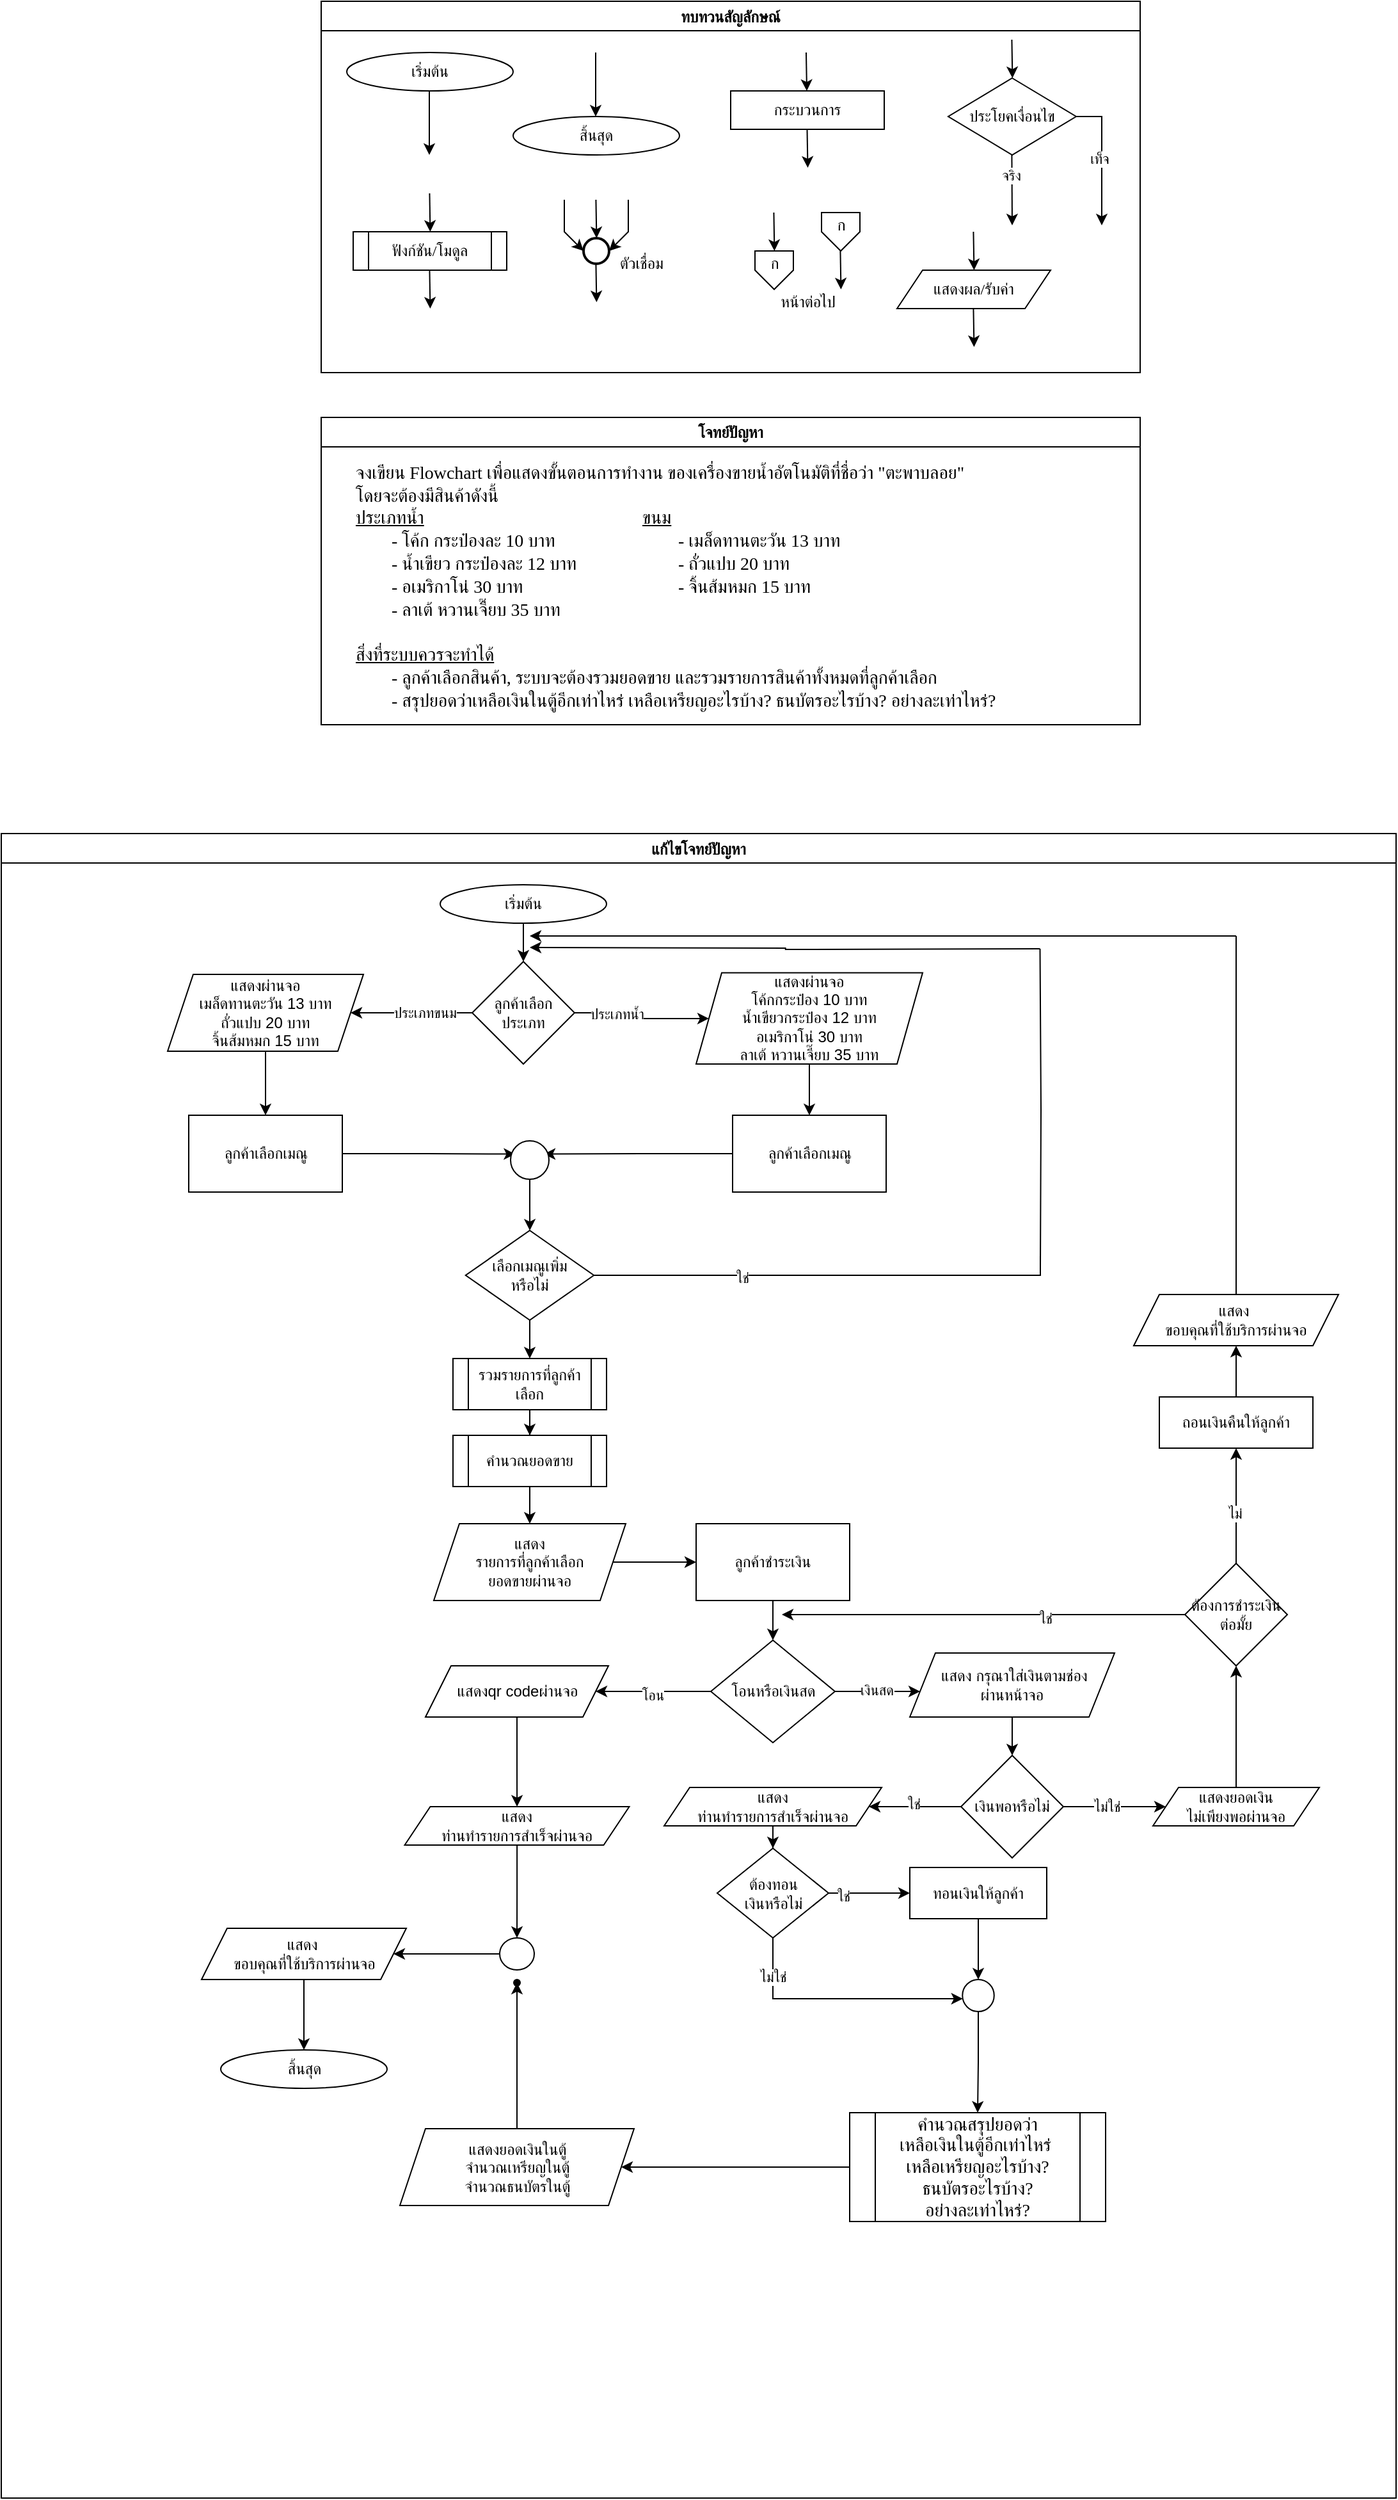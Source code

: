 <mxfile version="28.0.3">
  <diagram id="C5RBs43oDa-KdzZeNtuy" name="Page-1">
    <mxGraphModel dx="2810" dy="818" grid="1" gridSize="10" guides="1" tooltips="1" connect="1" arrows="1" fold="1" page="1" pageScale="1" pageWidth="827" pageHeight="1169" math="0" shadow="0">
      <root>
        <mxCell id="WIyWlLk6GJQsqaUBKTNV-0" />
        <mxCell id="WIyWlLk6GJQsqaUBKTNV-1" parent="WIyWlLk6GJQsqaUBKTNV-0" />
        <mxCell id="M7CGMbNuYNeq0SnUNNgH-6" value="ทบทวนสัญลักษณ์" style="swimlane;fontFamily=Sarabun;fontSource=https%3A%2F%2Ffonts.googleapis.com%2Fcss%3Ffamily%3DSarabun;" parent="WIyWlLk6GJQsqaUBKTNV-1" vertex="1">
          <mxGeometry x="-290" y="20" width="640" height="290" as="geometry" />
        </mxCell>
        <mxCell id="M7CGMbNuYNeq0SnUNNgH-2" value="&lt;font data-font-src=&quot;https://fonts.googleapis.com/css?family=Sarabun&quot; face=&quot;Sarabun&quot;&gt;เริ่มต้น&lt;/font&gt;" style="ellipse;whiteSpace=wrap;html=1;" parent="M7CGMbNuYNeq0SnUNNgH-6" vertex="1">
          <mxGeometry x="20" y="40" width="130" height="30" as="geometry" />
        </mxCell>
        <mxCell id="M7CGMbNuYNeq0SnUNNgH-5" value="" style="endArrow=classic;html=1;rounded=0;" parent="M7CGMbNuYNeq0SnUNNgH-6" edge="1">
          <mxGeometry width="50" height="50" relative="1" as="geometry">
            <mxPoint x="84.5" y="70" as="sourcePoint" />
            <mxPoint x="84.5" y="120" as="targetPoint" />
          </mxGeometry>
        </mxCell>
        <mxCell id="M7CGMbNuYNeq0SnUNNgH-3" value="&lt;font face=&quot;Sarabun&quot;&gt;สิ้นสุด&lt;/font&gt;" style="ellipse;whiteSpace=wrap;html=1;" parent="M7CGMbNuYNeq0SnUNNgH-6" vertex="1">
          <mxGeometry x="150" y="90" width="130" height="30" as="geometry" />
        </mxCell>
        <mxCell id="M7CGMbNuYNeq0SnUNNgH-4" value="" style="endArrow=classic;html=1;rounded=0;" parent="M7CGMbNuYNeq0SnUNNgH-6" edge="1">
          <mxGeometry width="50" height="50" relative="1" as="geometry">
            <mxPoint x="214.5" y="40" as="sourcePoint" />
            <mxPoint x="214.5" y="90" as="targetPoint" />
          </mxGeometry>
        </mxCell>
        <mxCell id="mvioNwK95yMqdUQ73LqQ-0" value="กระบวนการ" style="rounded=0;whiteSpace=wrap;html=1;fontFamily=Sarabun;fontSource=https%3A%2F%2Ffonts.googleapis.com%2Fcss%3Ffamily%3DSarabun;" parent="M7CGMbNuYNeq0SnUNNgH-6" vertex="1">
          <mxGeometry x="320" y="70" width="120" height="30" as="geometry" />
        </mxCell>
        <mxCell id="mvioNwK95yMqdUQ73LqQ-1" value="" style="endArrow=classic;html=1;rounded=0;" parent="M7CGMbNuYNeq0SnUNNgH-6" edge="1">
          <mxGeometry width="50" height="50" relative="1" as="geometry">
            <mxPoint x="379" y="40" as="sourcePoint" />
            <mxPoint x="379.5" y="70" as="targetPoint" />
          </mxGeometry>
        </mxCell>
        <mxCell id="mvioNwK95yMqdUQ73LqQ-2" value="" style="endArrow=classic;html=1;rounded=0;" parent="M7CGMbNuYNeq0SnUNNgH-6" edge="1">
          <mxGeometry width="50" height="50" relative="1" as="geometry">
            <mxPoint x="379.75" y="100" as="sourcePoint" />
            <mxPoint x="380.25" y="130" as="targetPoint" />
          </mxGeometry>
        </mxCell>
        <mxCell id="mvioNwK95yMqdUQ73LqQ-3" value="ประโยคเงื่อนไข" style="rhombus;whiteSpace=wrap;html=1;fontFamily=Sarabun;fontSource=https%3A%2F%2Ffonts.googleapis.com%2Fcss%3Ffamily%3DSarabun;" parent="M7CGMbNuYNeq0SnUNNgH-6" vertex="1">
          <mxGeometry x="490" y="60" width="100" height="60" as="geometry" />
        </mxCell>
        <mxCell id="mvioNwK95yMqdUQ73LqQ-4" value="" style="endArrow=classic;html=1;rounded=0;" parent="M7CGMbNuYNeq0SnUNNgH-6" edge="1">
          <mxGeometry width="50" height="50" relative="1" as="geometry">
            <mxPoint x="539.71" y="30" as="sourcePoint" />
            <mxPoint x="540.21" y="60" as="targetPoint" />
          </mxGeometry>
        </mxCell>
        <mxCell id="mvioNwK95yMqdUQ73LqQ-5" value="" style="endArrow=classic;html=1;rounded=0;" parent="M7CGMbNuYNeq0SnUNNgH-6" edge="1">
          <mxGeometry width="50" height="50" relative="1" as="geometry">
            <mxPoint x="539.71" y="120" as="sourcePoint" />
            <mxPoint x="540" y="175" as="targetPoint" />
          </mxGeometry>
        </mxCell>
        <mxCell id="mvioNwK95yMqdUQ73LqQ-7" value="จริง" style="edgeLabel;html=1;align=center;verticalAlign=middle;resizable=0;points=[];fontFamily=Sarabun;fontSource=https%3A%2F%2Ffonts.googleapis.com%2Fcss%3Ffamily%3DSarabun;" parent="mvioNwK95yMqdUQ73LqQ-5" vertex="1" connectable="0">
          <mxGeometry x="-0.414" y="-1" relative="1" as="geometry">
            <mxPoint as="offset" />
          </mxGeometry>
        </mxCell>
        <mxCell id="mvioNwK95yMqdUQ73LqQ-6" value="" style="endArrow=classic;html=1;rounded=0;exitX=1;exitY=0.5;exitDx=0;exitDy=0;" parent="M7CGMbNuYNeq0SnUNNgH-6" source="mvioNwK95yMqdUQ73LqQ-3" edge="1">
          <mxGeometry width="50" height="50" relative="1" as="geometry">
            <mxPoint x="620" y="95" as="sourcePoint" />
            <mxPoint x="610" y="175" as="targetPoint" />
            <Array as="points">
              <mxPoint x="610" y="90" />
            </Array>
          </mxGeometry>
        </mxCell>
        <mxCell id="mvioNwK95yMqdUQ73LqQ-8" value="&lt;font data-font-src=&quot;https://fonts.googleapis.com/css?family=Sarabun&quot; face=&quot;Sarabun&quot;&gt;เท็จ&lt;/font&gt;" style="edgeLabel;html=1;align=center;verticalAlign=middle;resizable=0;points=[];" parent="mvioNwK95yMqdUQ73LqQ-6" vertex="1" connectable="0">
          <mxGeometry x="-0.002" y="-2" relative="1" as="geometry">
            <mxPoint as="offset" />
          </mxGeometry>
        </mxCell>
        <mxCell id="mvioNwK95yMqdUQ73LqQ-9" value="&lt;font data-font-src=&quot;https://fonts.googleapis.com/css?family=Sarabun&quot; face=&quot;Sarabun&quot;&gt;ฟังก์ชัน/โมดูล&lt;/font&gt;" style="shape=process;whiteSpace=wrap;html=1;backgroundOutline=1;" parent="M7CGMbNuYNeq0SnUNNgH-6" vertex="1">
          <mxGeometry x="25" y="180" width="120" height="30" as="geometry" />
        </mxCell>
        <mxCell id="mvioNwK95yMqdUQ73LqQ-11" value="" style="endArrow=classic;html=1;rounded=0;" parent="M7CGMbNuYNeq0SnUNNgH-6" edge="1">
          <mxGeometry width="50" height="50" relative="1" as="geometry">
            <mxPoint x="84.71" y="150" as="sourcePoint" />
            <mxPoint x="85.21" y="180" as="targetPoint" />
          </mxGeometry>
        </mxCell>
        <mxCell id="mvioNwK95yMqdUQ73LqQ-12" value="" style="endArrow=classic;html=1;rounded=0;" parent="M7CGMbNuYNeq0SnUNNgH-6" edge="1">
          <mxGeometry width="50" height="50" relative="1" as="geometry">
            <mxPoint x="84.71" y="210" as="sourcePoint" />
            <mxPoint x="85.21" y="240" as="targetPoint" />
          </mxGeometry>
        </mxCell>
        <mxCell id="mvioNwK95yMqdUQ73LqQ-13" value="" style="strokeWidth=2;html=1;shape=mxgraph.flowchart.start_2;whiteSpace=wrap;" parent="M7CGMbNuYNeq0SnUNNgH-6" vertex="1">
          <mxGeometry x="205" y="185" width="20" height="20" as="geometry" />
        </mxCell>
        <mxCell id="mvioNwK95yMqdUQ73LqQ-16" value="" style="endArrow=classic;html=1;rounded=0;" parent="M7CGMbNuYNeq0SnUNNgH-6" edge="1">
          <mxGeometry width="50" height="50" relative="1" as="geometry">
            <mxPoint x="214.71" y="155" as="sourcePoint" />
            <mxPoint x="215.21" y="185" as="targetPoint" />
          </mxGeometry>
        </mxCell>
        <mxCell id="mvioNwK95yMqdUQ73LqQ-17" value="" style="endArrow=classic;html=1;rounded=0;entryX=0;entryY=0.5;entryDx=0;entryDy=0;entryPerimeter=0;" parent="M7CGMbNuYNeq0SnUNNgH-6" target="mvioNwK95yMqdUQ73LqQ-13" edge="1">
          <mxGeometry width="50" height="50" relative="1" as="geometry">
            <mxPoint x="190.0" y="155" as="sourcePoint" />
            <mxPoint x="190.5" y="185" as="targetPoint" />
            <Array as="points">
              <mxPoint x="190" y="180" />
            </Array>
          </mxGeometry>
        </mxCell>
        <mxCell id="mvioNwK95yMqdUQ73LqQ-18" value="" style="endArrow=classic;html=1;rounded=0;entryX=1;entryY=0.5;entryDx=0;entryDy=0;entryPerimeter=0;" parent="M7CGMbNuYNeq0SnUNNgH-6" target="mvioNwK95yMqdUQ73LqQ-13" edge="1">
          <mxGeometry width="50" height="50" relative="1" as="geometry">
            <mxPoint x="240.0" y="155" as="sourcePoint" />
            <mxPoint x="240.5" y="185" as="targetPoint" />
            <Array as="points">
              <mxPoint x="240" y="180" />
            </Array>
          </mxGeometry>
        </mxCell>
        <mxCell id="mvioNwK95yMqdUQ73LqQ-19" value="" style="endArrow=classic;html=1;rounded=0;" parent="M7CGMbNuYNeq0SnUNNgH-6" edge="1">
          <mxGeometry width="50" height="50" relative="1" as="geometry">
            <mxPoint x="214.71" y="205" as="sourcePoint" />
            <mxPoint x="215.21" y="235" as="targetPoint" />
          </mxGeometry>
        </mxCell>
        <mxCell id="mvioNwK95yMqdUQ73LqQ-20" value="&lt;font data-font-src=&quot;https://fonts.googleapis.com/css?family=Sarabun&quot; face=&quot;Sarabun&quot;&gt;ตัวเชื่อม&lt;/font&gt;" style="text;html=1;align=center;verticalAlign=middle;resizable=0;points=[];autosize=1;strokeColor=none;fillColor=none;" parent="M7CGMbNuYNeq0SnUNNgH-6" vertex="1">
          <mxGeometry x="220" y="190" width="60" height="30" as="geometry" />
        </mxCell>
        <mxCell id="mvioNwK95yMqdUQ73LqQ-25" value="" style="endArrow=classic;html=1;rounded=0;" parent="M7CGMbNuYNeq0SnUNNgH-6" edge="1">
          <mxGeometry width="50" height="50" relative="1" as="geometry">
            <mxPoint x="353.71" y="165" as="sourcePoint" />
            <mxPoint x="354.21" y="195" as="targetPoint" />
          </mxGeometry>
        </mxCell>
        <mxCell id="mvioNwK95yMqdUQ73LqQ-21" value="" style="verticalLabelPosition=bottom;verticalAlign=top;html=1;shape=offPageConnector;rounded=0;size=0.5;" parent="M7CGMbNuYNeq0SnUNNgH-6" vertex="1">
          <mxGeometry x="339" y="195" width="30" height="30" as="geometry" />
        </mxCell>
        <mxCell id="mvioNwK95yMqdUQ73LqQ-26" value="" style="endArrow=classic;html=1;rounded=0;" parent="M7CGMbNuYNeq0SnUNNgH-6" edge="1">
          <mxGeometry width="50" height="50" relative="1" as="geometry">
            <mxPoint x="405.71" y="195" as="sourcePoint" />
            <mxPoint x="406.21" y="225" as="targetPoint" />
          </mxGeometry>
        </mxCell>
        <mxCell id="mvioNwK95yMqdUQ73LqQ-27" value="" style="verticalLabelPosition=bottom;verticalAlign=top;html=1;shape=offPageConnector;rounded=0;size=0.5;" parent="M7CGMbNuYNeq0SnUNNgH-6" vertex="1">
          <mxGeometry x="391" y="165" width="30" height="30" as="geometry" />
        </mxCell>
        <mxCell id="mvioNwK95yMqdUQ73LqQ-28" value="หน้าต่อไป" style="text;html=1;align=center;verticalAlign=middle;resizable=0;points=[];autosize=1;strokeColor=none;fillColor=none;fontFamily=Sarabun;fontSource=https%3A%2F%2Ffonts.googleapis.com%2Fcss%3Ffamily%3DSarabun;" parent="M7CGMbNuYNeq0SnUNNgH-6" vertex="1">
          <mxGeometry x="345" y="220" width="70" height="30" as="geometry" />
        </mxCell>
        <mxCell id="mvioNwK95yMqdUQ73LqQ-29" value="ก" style="text;html=1;align=center;verticalAlign=middle;resizable=0;points=[];autosize=1;strokeColor=none;fillColor=none;fontFamily=Sarabun;fontSource=https%3A%2F%2Ffonts.googleapis.com%2Fcss%3Ffamily%3DSarabun;" parent="M7CGMbNuYNeq0SnUNNgH-6" vertex="1">
          <mxGeometry x="339" y="190" width="30" height="30" as="geometry" />
        </mxCell>
        <mxCell id="mvioNwK95yMqdUQ73LqQ-30" value="ก" style="text;html=1;align=center;verticalAlign=middle;resizable=0;points=[];autosize=1;strokeColor=none;fillColor=none;fontFamily=Sarabun;fontSource=https%3A%2F%2Ffonts.googleapis.com%2Fcss%3Ffamily%3DSarabun;" parent="M7CGMbNuYNeq0SnUNNgH-6" vertex="1">
          <mxGeometry x="391" y="160" width="30" height="30" as="geometry" />
        </mxCell>
        <mxCell id="mvioNwK95yMqdUQ73LqQ-32" value="แสดงผล/รับค่า" style="shape=parallelogram;perimeter=parallelogramPerimeter;whiteSpace=wrap;html=1;fixedSize=1;fontFamily=Sarabun;fontSource=https%3A%2F%2Ffonts.googleapis.com%2Fcss%3Ffamily%3DSarabun;" parent="M7CGMbNuYNeq0SnUNNgH-6" vertex="1">
          <mxGeometry x="450" y="210" width="120" height="30" as="geometry" />
        </mxCell>
        <mxCell id="mvioNwK95yMqdUQ73LqQ-33" value="" style="endArrow=classic;html=1;rounded=0;" parent="M7CGMbNuYNeq0SnUNNgH-6" edge="1">
          <mxGeometry width="50" height="50" relative="1" as="geometry">
            <mxPoint x="509.71" y="180" as="sourcePoint" />
            <mxPoint x="510.21" y="210" as="targetPoint" />
          </mxGeometry>
        </mxCell>
        <mxCell id="mvioNwK95yMqdUQ73LqQ-34" value="" style="endArrow=classic;html=1;rounded=0;" parent="M7CGMbNuYNeq0SnUNNgH-6" edge="1">
          <mxGeometry width="50" height="50" relative="1" as="geometry">
            <mxPoint x="509.71" y="240" as="sourcePoint" />
            <mxPoint x="510.21" y="270" as="targetPoint" />
          </mxGeometry>
        </mxCell>
        <mxCell id="mvioNwK95yMqdUQ73LqQ-36" value="แก้ไขโจทย์ปัญหา" style="swimlane;fontFamily=Sarabun;fontSource=https%3A%2F%2Ffonts.googleapis.com%2Fcss%3Ffamily%3DSarabun;" parent="WIyWlLk6GJQsqaUBKTNV-1" vertex="1">
          <mxGeometry x="-540" y="670" width="1090" height="1300" as="geometry" />
        </mxCell>
        <mxCell id="UJ6s-hCD_BKclAp5QwTZ-1" value="" style="edgeStyle=orthogonalEdgeStyle;rounded=0;orthogonalLoop=1;jettySize=auto;html=1;" edge="1" parent="mvioNwK95yMqdUQ73LqQ-36" source="mvioNwK95yMqdUQ73LqQ-35" target="UJ6s-hCD_BKclAp5QwTZ-0">
          <mxGeometry relative="1" as="geometry" />
        </mxCell>
        <mxCell id="mvioNwK95yMqdUQ73LqQ-35" value="&lt;font data-font-src=&quot;https://fonts.googleapis.com/css?family=Sarabun&quot; face=&quot;Sarabun&quot;&gt;เริ่มต้น&lt;/font&gt;" style="ellipse;whiteSpace=wrap;html=1;" parent="mvioNwK95yMqdUQ73LqQ-36" vertex="1">
          <mxGeometry x="343" y="40" width="130" height="30" as="geometry" />
        </mxCell>
        <mxCell id="mvioNwK95yMqdUQ73LqQ-69" value="&lt;font face=&quot;Sarabun&quot;&gt;สิ้นสุด&lt;/font&gt;" style="ellipse;whiteSpace=wrap;html=1;" parent="mvioNwK95yMqdUQ73LqQ-36" vertex="1">
          <mxGeometry x="171.5" y="950" width="130" height="30" as="geometry" />
        </mxCell>
        <mxCell id="UJ6s-hCD_BKclAp5QwTZ-3" value="" style="edgeStyle=orthogonalEdgeStyle;rounded=0;orthogonalLoop=1;jettySize=auto;html=1;" edge="1" parent="mvioNwK95yMqdUQ73LqQ-36" source="UJ6s-hCD_BKclAp5QwTZ-0" target="UJ6s-hCD_BKclAp5QwTZ-2">
          <mxGeometry relative="1" as="geometry" />
        </mxCell>
        <mxCell id="UJ6s-hCD_BKclAp5QwTZ-10" value="ประเภทน้ำ" style="edgeLabel;html=1;align=center;verticalAlign=middle;resizable=0;points=[];" vertex="1" connectable="0" parent="UJ6s-hCD_BKclAp5QwTZ-3">
          <mxGeometry x="-0.395" y="-1" relative="1" as="geometry">
            <mxPoint as="offset" />
          </mxGeometry>
        </mxCell>
        <mxCell id="UJ6s-hCD_BKclAp5QwTZ-8" value="" style="edgeStyle=orthogonalEdgeStyle;rounded=0;orthogonalLoop=1;jettySize=auto;html=1;" edge="1" parent="mvioNwK95yMqdUQ73LqQ-36" source="UJ6s-hCD_BKclAp5QwTZ-0" target="UJ6s-hCD_BKclAp5QwTZ-7">
          <mxGeometry relative="1" as="geometry" />
        </mxCell>
        <mxCell id="UJ6s-hCD_BKclAp5QwTZ-9" value="ประเภทขนม" style="edgeLabel;html=1;align=center;verticalAlign=middle;resizable=0;points=[];" vertex="1" connectable="0" parent="UJ6s-hCD_BKclAp5QwTZ-8">
          <mxGeometry x="-0.215" relative="1" as="geometry">
            <mxPoint as="offset" />
          </mxGeometry>
        </mxCell>
        <mxCell id="UJ6s-hCD_BKclAp5QwTZ-0" value="ลูกค้าเลือก&lt;div&gt;ประเภท&lt;/div&gt;" style="rhombus;whiteSpace=wrap;html=1;" vertex="1" parent="mvioNwK95yMqdUQ73LqQ-36">
          <mxGeometry x="368" y="100" width="80" height="80" as="geometry" />
        </mxCell>
        <mxCell id="UJ6s-hCD_BKclAp5QwTZ-36" value="" style="edgeStyle=orthogonalEdgeStyle;rounded=0;orthogonalLoop=1;jettySize=auto;html=1;" edge="1" parent="mvioNwK95yMqdUQ73LqQ-36" source="UJ6s-hCD_BKclAp5QwTZ-2" target="UJ6s-hCD_BKclAp5QwTZ-35">
          <mxGeometry relative="1" as="geometry" />
        </mxCell>
        <mxCell id="UJ6s-hCD_BKclAp5QwTZ-2" value="แสดงผ่านจอ&lt;div&gt;โค้กกระป๋อง 10 บาท&lt;/div&gt;&lt;div&gt;น้ำเขียวกระป๋อง 12 บาท&lt;/div&gt;&lt;div&gt;อเมริกาโน่ 30 บาท&lt;/div&gt;&lt;div&gt;ลาเต้ หวานเจี๊ยบ 35 บาท&lt;/div&gt;" style="shape=parallelogram;perimeter=parallelogramPerimeter;whiteSpace=wrap;html=1;fixedSize=1;" vertex="1" parent="mvioNwK95yMqdUQ73LqQ-36">
          <mxGeometry x="543" y="108.75" width="177" height="71.25" as="geometry" />
        </mxCell>
        <mxCell id="UJ6s-hCD_BKclAp5QwTZ-34" value="" style="edgeStyle=orthogonalEdgeStyle;rounded=0;orthogonalLoop=1;jettySize=auto;html=1;" edge="1" parent="mvioNwK95yMqdUQ73LqQ-36" source="UJ6s-hCD_BKclAp5QwTZ-7" target="UJ6s-hCD_BKclAp5QwTZ-33">
          <mxGeometry relative="1" as="geometry" />
        </mxCell>
        <mxCell id="UJ6s-hCD_BKclAp5QwTZ-7" value="แสดงผ่านจอ&lt;div&gt;เมล็ดทานตะวัน 13 บาท&lt;/div&gt;&lt;div&gt;ถั่วแปบ 20 บาท&lt;/div&gt;&lt;div&gt;จิ้นส้มหมก 15 บาท&lt;/div&gt;" style="shape=parallelogram;perimeter=parallelogramPerimeter;whiteSpace=wrap;html=1;fixedSize=1;" vertex="1" parent="mvioNwK95yMqdUQ73LqQ-36">
          <mxGeometry x="130" y="110" width="153" height="60" as="geometry" />
        </mxCell>
        <mxCell id="UJ6s-hCD_BKclAp5QwTZ-95" value="" style="edgeStyle=orthogonalEdgeStyle;rounded=0;orthogonalLoop=1;jettySize=auto;html=1;entryX=0.123;entryY=0.344;entryDx=0;entryDy=0;entryPerimeter=0;" edge="1" parent="mvioNwK95yMqdUQ73LqQ-36" source="UJ6s-hCD_BKclAp5QwTZ-33" target="UJ6s-hCD_BKclAp5QwTZ-59">
          <mxGeometry relative="1" as="geometry">
            <mxPoint x="406.5" y="250" as="targetPoint" />
          </mxGeometry>
        </mxCell>
        <mxCell id="UJ6s-hCD_BKclAp5QwTZ-33" value="ลูกค้าเลือกเมณู" style="whiteSpace=wrap;html=1;" vertex="1" parent="mvioNwK95yMqdUQ73LqQ-36">
          <mxGeometry x="146.5" y="220" width="120" height="60" as="geometry" />
        </mxCell>
        <mxCell id="UJ6s-hCD_BKclAp5QwTZ-93" value="" style="edgeStyle=orthogonalEdgeStyle;rounded=0;orthogonalLoop=1;jettySize=auto;html=1;entryX=0.867;entryY=0.344;entryDx=0;entryDy=0;entryPerimeter=0;" edge="1" parent="mvioNwK95yMqdUQ73LqQ-36" source="UJ6s-hCD_BKclAp5QwTZ-35" target="UJ6s-hCD_BKclAp5QwTZ-59">
          <mxGeometry relative="1" as="geometry">
            <mxPoint x="431.5" y="250.005" as="targetPoint" />
          </mxGeometry>
        </mxCell>
        <mxCell id="UJ6s-hCD_BKclAp5QwTZ-35" value="ลูกค้าเลือกเมณู" style="whiteSpace=wrap;html=1;" vertex="1" parent="mvioNwK95yMqdUQ73LqQ-36">
          <mxGeometry x="571.5" y="220.005" width="120" height="60" as="geometry" />
        </mxCell>
        <mxCell id="UJ6s-hCD_BKclAp5QwTZ-49" value="" style="edgeStyle=orthogonalEdgeStyle;rounded=0;orthogonalLoop=1;jettySize=auto;html=1;endArrow=none;endFill=0;" edge="1" parent="mvioNwK95yMqdUQ73LqQ-36" source="UJ6s-hCD_BKclAp5QwTZ-47">
          <mxGeometry relative="1" as="geometry">
            <mxPoint x="812" y="330" as="targetPoint" />
            <Array as="points">
              <mxPoint x="812" y="345" />
            </Array>
          </mxGeometry>
        </mxCell>
        <mxCell id="UJ6s-hCD_BKclAp5QwTZ-64" value="ใช่" style="edgeLabel;html=1;align=center;verticalAlign=middle;resizable=0;points=[];" vertex="1" connectable="0" parent="UJ6s-hCD_BKclAp5QwTZ-49">
          <mxGeometry x="-0.362" y="-2" relative="1" as="geometry">
            <mxPoint as="offset" />
          </mxGeometry>
        </mxCell>
        <mxCell id="UJ6s-hCD_BKclAp5QwTZ-47" value="เลือกเมณูเพิ่ม&lt;div&gt;หรือไม่&lt;/div&gt;" style="rhombus;whiteSpace=wrap;html=1;" vertex="1" parent="mvioNwK95yMqdUQ73LqQ-36">
          <mxGeometry x="362.87" y="310" width="100.25" height="70" as="geometry" />
        </mxCell>
        <mxCell id="UJ6s-hCD_BKclAp5QwTZ-51" value="" style="edgeStyle=orthogonalEdgeStyle;rounded=0;orthogonalLoop=1;jettySize=auto;html=1;endArrow=none;endFill=0;" edge="1" parent="mvioNwK95yMqdUQ73LqQ-36">
          <mxGeometry relative="1" as="geometry">
            <mxPoint x="812" y="340" as="sourcePoint" />
            <mxPoint x="811.745" y="90" as="targetPoint" />
          </mxGeometry>
        </mxCell>
        <mxCell id="UJ6s-hCD_BKclAp5QwTZ-52" value="" style="edgeStyle=orthogonalEdgeStyle;rounded=0;orthogonalLoop=1;jettySize=auto;html=1;" edge="1" parent="mvioNwK95yMqdUQ73LqQ-36">
          <mxGeometry relative="1" as="geometry">
            <mxPoint x="811.745" y="90" as="sourcePoint" />
            <mxPoint x="413" y="89" as="targetPoint" />
          </mxGeometry>
        </mxCell>
        <mxCell id="UJ6s-hCD_BKclAp5QwTZ-96" value="" style="edgeStyle=orthogonalEdgeStyle;rounded=0;orthogonalLoop=1;jettySize=auto;html=1;" edge="1" parent="mvioNwK95yMqdUQ73LqQ-36" source="UJ6s-hCD_BKclAp5QwTZ-59" target="UJ6s-hCD_BKclAp5QwTZ-47">
          <mxGeometry relative="1" as="geometry" />
        </mxCell>
        <mxCell id="UJ6s-hCD_BKclAp5QwTZ-59" value="" style="ellipse;whiteSpace=wrap;html=1;aspect=fixed;" vertex="1" parent="mvioNwK95yMqdUQ73LqQ-36">
          <mxGeometry x="398" y="240" width="30" height="30" as="geometry" />
        </mxCell>
        <mxCell id="UJ6s-hCD_BKclAp5QwTZ-66" value="" style="edgeStyle=orthogonalEdgeStyle;rounded=0;orthogonalLoop=1;jettySize=auto;html=1;" edge="1" parent="mvioNwK95yMqdUQ73LqQ-36" source="UJ6s-hCD_BKclAp5QwTZ-62" target="UJ6s-hCD_BKclAp5QwTZ-65">
          <mxGeometry relative="1" as="geometry" />
        </mxCell>
        <mxCell id="UJ6s-hCD_BKclAp5QwTZ-62" value="รวมรายการที่ลูกค้าเลือก" style="shape=process;whiteSpace=wrap;html=1;backgroundOutline=1;" vertex="1" parent="mvioNwK95yMqdUQ73LqQ-36">
          <mxGeometry x="352.99" y="410" width="120" height="40" as="geometry" />
        </mxCell>
        <mxCell id="UJ6s-hCD_BKclAp5QwTZ-68" value="" style="edgeStyle=orthogonalEdgeStyle;rounded=0;orthogonalLoop=1;jettySize=auto;html=1;" edge="1" parent="mvioNwK95yMqdUQ73LqQ-36" source="UJ6s-hCD_BKclAp5QwTZ-65" target="UJ6s-hCD_BKclAp5QwTZ-67">
          <mxGeometry relative="1" as="geometry" />
        </mxCell>
        <mxCell id="UJ6s-hCD_BKclAp5QwTZ-65" value="คำนวณยอดขาย" style="shape=process;whiteSpace=wrap;html=1;backgroundOutline=1;" vertex="1" parent="mvioNwK95yMqdUQ73LqQ-36">
          <mxGeometry x="353" y="470" width="120" height="40" as="geometry" />
        </mxCell>
        <mxCell id="UJ6s-hCD_BKclAp5QwTZ-74" value="" style="edgeStyle=orthogonalEdgeStyle;rounded=0;orthogonalLoop=1;jettySize=auto;html=1;" edge="1" parent="mvioNwK95yMqdUQ73LqQ-36" source="UJ6s-hCD_BKclAp5QwTZ-67" target="UJ6s-hCD_BKclAp5QwTZ-73">
          <mxGeometry relative="1" as="geometry" />
        </mxCell>
        <mxCell id="UJ6s-hCD_BKclAp5QwTZ-67" value="แสดง&lt;div&gt;รายการที่ลูกค้าเลือก&lt;/div&gt;&lt;div&gt;ยอดขายผ่านจอ&lt;/div&gt;" style="shape=parallelogram;perimeter=parallelogramPerimeter;whiteSpace=wrap;html=1;fixedSize=1;" vertex="1" parent="mvioNwK95yMqdUQ73LqQ-36">
          <mxGeometry x="337.99" y="539" width="150" height="60" as="geometry" />
        </mxCell>
        <mxCell id="UJ6s-hCD_BKclAp5QwTZ-85" value="" style="edgeStyle=orthogonalEdgeStyle;rounded=0;orthogonalLoop=1;jettySize=auto;html=1;" edge="1" parent="mvioNwK95yMqdUQ73LqQ-36" source="UJ6s-hCD_BKclAp5QwTZ-73" target="UJ6s-hCD_BKclAp5QwTZ-84">
          <mxGeometry relative="1" as="geometry" />
        </mxCell>
        <mxCell id="UJ6s-hCD_BKclAp5QwTZ-73" value="ลูกค้าชำระเงิน" style="whiteSpace=wrap;html=1;" vertex="1" parent="mvioNwK95yMqdUQ73LqQ-36">
          <mxGeometry x="543" y="539" width="120" height="60" as="geometry" />
        </mxCell>
        <mxCell id="UJ6s-hCD_BKclAp5QwTZ-104" value="" style="edgeStyle=orthogonalEdgeStyle;rounded=0;orthogonalLoop=1;jettySize=auto;html=1;" edge="1" parent="mvioNwK95yMqdUQ73LqQ-36" source="UJ6s-hCD_BKclAp5QwTZ-84" target="UJ6s-hCD_BKclAp5QwTZ-103">
          <mxGeometry relative="1" as="geometry" />
        </mxCell>
        <mxCell id="UJ6s-hCD_BKclAp5QwTZ-105" value="โอน" style="edgeLabel;html=1;align=center;verticalAlign=middle;resizable=0;points=[];" vertex="1" connectable="0" parent="UJ6s-hCD_BKclAp5QwTZ-104">
          <mxGeometry x="0.016" y="3" relative="1" as="geometry">
            <mxPoint as="offset" />
          </mxGeometry>
        </mxCell>
        <mxCell id="UJ6s-hCD_BKclAp5QwTZ-110" value="" style="edgeStyle=orthogonalEdgeStyle;rounded=0;orthogonalLoop=1;jettySize=auto;html=1;" edge="1" parent="mvioNwK95yMqdUQ73LqQ-36" source="UJ6s-hCD_BKclAp5QwTZ-84" target="UJ6s-hCD_BKclAp5QwTZ-109">
          <mxGeometry relative="1" as="geometry">
            <Array as="points">
              <mxPoint x="680" y="670" />
              <mxPoint x="680" y="670" />
            </Array>
          </mxGeometry>
        </mxCell>
        <mxCell id="UJ6s-hCD_BKclAp5QwTZ-111" value="เงินสด" style="edgeLabel;html=1;align=center;verticalAlign=middle;resizable=0;points=[];" vertex="1" connectable="0" parent="UJ6s-hCD_BKclAp5QwTZ-110">
          <mxGeometry x="-0.031" y="1" relative="1" as="geometry">
            <mxPoint as="offset" />
          </mxGeometry>
        </mxCell>
        <mxCell id="UJ6s-hCD_BKclAp5QwTZ-84" value="โอนหรือเงินสด" style="rhombus;whiteSpace=wrap;html=1;" vertex="1" parent="mvioNwK95yMqdUQ73LqQ-36">
          <mxGeometry x="554.5" y="630" width="97" height="80" as="geometry" />
        </mxCell>
        <mxCell id="UJ6s-hCD_BKclAp5QwTZ-100" value="" style="edgeStyle=orthogonalEdgeStyle;rounded=0;orthogonalLoop=1;jettySize=auto;html=1;exitX=0.5;exitY=0;exitDx=0;exitDy=0;entryX=0.5;entryY=1;entryDx=0;entryDy=0;endArrow=none;endFill=0;startArrow=classic;startFill=1;" edge="1" parent="mvioNwK95yMqdUQ73LqQ-36" source="UJ6s-hCD_BKclAp5QwTZ-62" target="UJ6s-hCD_BKclAp5QwTZ-47">
          <mxGeometry relative="1" as="geometry">
            <mxPoint x="420" y="300" as="sourcePoint" />
            <mxPoint x="420" y="340" as="targetPoint" />
          </mxGeometry>
        </mxCell>
        <mxCell id="UJ6s-hCD_BKclAp5QwTZ-107" value="" style="edgeStyle=orthogonalEdgeStyle;rounded=0;orthogonalLoop=1;jettySize=auto;html=1;" edge="1" parent="mvioNwK95yMqdUQ73LqQ-36" source="UJ6s-hCD_BKclAp5QwTZ-103" target="UJ6s-hCD_BKclAp5QwTZ-106">
          <mxGeometry relative="1" as="geometry" />
        </mxCell>
        <mxCell id="UJ6s-hCD_BKclAp5QwTZ-103" value="แสดงqr codeผ่านจอ" style="shape=parallelogram;perimeter=parallelogramPerimeter;whiteSpace=wrap;html=1;fixedSize=1;" vertex="1" parent="mvioNwK95yMqdUQ73LqQ-36">
          <mxGeometry x="331.5" y="650" width="143" height="40" as="geometry" />
        </mxCell>
        <mxCell id="UJ6s-hCD_BKclAp5QwTZ-149" value="" style="edgeStyle=orthogonalEdgeStyle;rounded=0;orthogonalLoop=1;jettySize=auto;html=1;" edge="1" parent="mvioNwK95yMqdUQ73LqQ-36" source="UJ6s-hCD_BKclAp5QwTZ-106" target="UJ6s-hCD_BKclAp5QwTZ-148">
          <mxGeometry relative="1" as="geometry" />
        </mxCell>
        <mxCell id="UJ6s-hCD_BKclAp5QwTZ-106" value="แสดง&lt;div&gt;&lt;span style=&quot;background-color: transparent; color: light-dark(rgb(0, 0, 0), rgb(255, 255, 255));&quot;&gt;ท่านทำรายการสำเร็จ&lt;/span&gt;&lt;span style=&quot;background-color: transparent; color: light-dark(rgb(0, 0, 0), rgb(255, 255, 255));&quot;&gt;ผ่านจอ&lt;/span&gt;&lt;/div&gt;" style="shape=parallelogram;perimeter=parallelogramPerimeter;whiteSpace=wrap;html=1;fixedSize=1;" vertex="1" parent="mvioNwK95yMqdUQ73LqQ-36">
          <mxGeometry x="315.25" y="760" width="175.5" height="30" as="geometry" />
        </mxCell>
        <mxCell id="UJ6s-hCD_BKclAp5QwTZ-116" value="" style="edgeStyle=orthogonalEdgeStyle;rounded=0;orthogonalLoop=1;jettySize=auto;html=1;" edge="1" parent="mvioNwK95yMqdUQ73LqQ-36" source="UJ6s-hCD_BKclAp5QwTZ-109" target="UJ6s-hCD_BKclAp5QwTZ-115">
          <mxGeometry relative="1" as="geometry" />
        </mxCell>
        <mxCell id="UJ6s-hCD_BKclAp5QwTZ-109" value="&amp;nbsp;แสดง กรุณาใส่เงินตามช่อง&lt;div&gt;ผ่านหน้าจอ&lt;/div&gt;" style="shape=parallelogram;perimeter=parallelogramPerimeter;whiteSpace=wrap;html=1;fixedSize=1;" vertex="1" parent="mvioNwK95yMqdUQ73LqQ-36">
          <mxGeometry x="710" y="640" width="160" height="50" as="geometry" />
        </mxCell>
        <mxCell id="UJ6s-hCD_BKclAp5QwTZ-120" value="" style="edgeStyle=orthogonalEdgeStyle;rounded=0;orthogonalLoop=1;jettySize=auto;html=1;" edge="1" parent="mvioNwK95yMqdUQ73LqQ-36" source="UJ6s-hCD_BKclAp5QwTZ-115" target="UJ6s-hCD_BKclAp5QwTZ-119">
          <mxGeometry relative="1" as="geometry" />
        </mxCell>
        <mxCell id="UJ6s-hCD_BKclAp5QwTZ-126" value="ใช่" style="edgeLabel;html=1;align=center;verticalAlign=middle;resizable=0;points=[];" vertex="1" connectable="0" parent="UJ6s-hCD_BKclAp5QwTZ-120">
          <mxGeometry x="0.037" y="-2" relative="1" as="geometry">
            <mxPoint as="offset" />
          </mxGeometry>
        </mxCell>
        <mxCell id="UJ6s-hCD_BKclAp5QwTZ-125" value="" style="edgeStyle=orthogonalEdgeStyle;rounded=0;orthogonalLoop=1;jettySize=auto;html=1;" edge="1" parent="mvioNwK95yMqdUQ73LqQ-36" source="UJ6s-hCD_BKclAp5QwTZ-115" target="UJ6s-hCD_BKclAp5QwTZ-124">
          <mxGeometry relative="1" as="geometry" />
        </mxCell>
        <mxCell id="UJ6s-hCD_BKclAp5QwTZ-127" value="ไม่ใช่" style="edgeLabel;html=1;align=center;verticalAlign=middle;resizable=0;points=[];" vertex="1" connectable="0" parent="UJ6s-hCD_BKclAp5QwTZ-125">
          <mxGeometry x="-0.156" relative="1" as="geometry">
            <mxPoint as="offset" />
          </mxGeometry>
        </mxCell>
        <mxCell id="UJ6s-hCD_BKclAp5QwTZ-115" value="เงินพอหรือไม่" style="rhombus;whiteSpace=wrap;html=1;" vertex="1" parent="mvioNwK95yMqdUQ73LqQ-36">
          <mxGeometry x="750" y="720" width="80" height="80" as="geometry" />
        </mxCell>
        <mxCell id="UJ6s-hCD_BKclAp5QwTZ-159" value="" style="edgeStyle=orthogonalEdgeStyle;rounded=0;orthogonalLoop=1;jettySize=auto;html=1;" edge="1" parent="mvioNwK95yMqdUQ73LqQ-36" source="UJ6s-hCD_BKclAp5QwTZ-119" target="UJ6s-hCD_BKclAp5QwTZ-158">
          <mxGeometry relative="1" as="geometry" />
        </mxCell>
        <mxCell id="UJ6s-hCD_BKclAp5QwTZ-119" value="แสดง&lt;div&gt;&lt;span style=&quot;background-color: transparent; color: light-dark(rgb(0, 0, 0), rgb(255, 255, 255));&quot;&gt;ท่านทำรายการสำเร็จ&lt;/span&gt;&lt;span style=&quot;background-color: transparent; color: light-dark(rgb(0, 0, 0), rgb(255, 255, 255));&quot;&gt;ผ่านจอ&lt;/span&gt;&lt;/div&gt;" style="shape=parallelogram;perimeter=parallelogramPerimeter;whiteSpace=wrap;html=1;fixedSize=1;" vertex="1" parent="mvioNwK95yMqdUQ73LqQ-36">
          <mxGeometry x="518" y="745" width="170" height="30" as="geometry" />
        </mxCell>
        <mxCell id="UJ6s-hCD_BKclAp5QwTZ-130" value="" style="edgeStyle=orthogonalEdgeStyle;rounded=0;orthogonalLoop=1;jettySize=auto;html=1;" edge="1" parent="mvioNwK95yMqdUQ73LqQ-36" source="UJ6s-hCD_BKclAp5QwTZ-124" target="UJ6s-hCD_BKclAp5QwTZ-129">
          <mxGeometry relative="1" as="geometry" />
        </mxCell>
        <mxCell id="UJ6s-hCD_BKclAp5QwTZ-124" value="แสดงยอดเงิน&lt;div&gt;ไม่เพียงพอผ่านจอ&lt;/div&gt;" style="shape=parallelogram;perimeter=parallelogramPerimeter;whiteSpace=wrap;html=1;fixedSize=1;" vertex="1" parent="mvioNwK95yMqdUQ73LqQ-36">
          <mxGeometry x="900" y="745" width="130" height="30" as="geometry" />
        </mxCell>
        <mxCell id="UJ6s-hCD_BKclAp5QwTZ-136" value="" style="edgeStyle=orthogonalEdgeStyle;rounded=0;orthogonalLoop=1;jettySize=auto;html=1;" edge="1" parent="mvioNwK95yMqdUQ73LqQ-36" source="UJ6s-hCD_BKclAp5QwTZ-129" target="UJ6s-hCD_BKclAp5QwTZ-135">
          <mxGeometry relative="1" as="geometry" />
        </mxCell>
        <mxCell id="UJ6s-hCD_BKclAp5QwTZ-137" value="ไม่" style="edgeLabel;html=1;align=center;verticalAlign=middle;resizable=0;points=[];" vertex="1" connectable="0" parent="UJ6s-hCD_BKclAp5QwTZ-136">
          <mxGeometry x="-0.12" y="1" relative="1" as="geometry">
            <mxPoint as="offset" />
          </mxGeometry>
        </mxCell>
        <mxCell id="UJ6s-hCD_BKclAp5QwTZ-144" value="" style="edgeStyle=orthogonalEdgeStyle;rounded=0;orthogonalLoop=1;jettySize=auto;html=1;" edge="1" parent="mvioNwK95yMqdUQ73LqQ-36" source="UJ6s-hCD_BKclAp5QwTZ-129">
          <mxGeometry relative="1" as="geometry">
            <mxPoint x="610" y="610" as="targetPoint" />
          </mxGeometry>
        </mxCell>
        <mxCell id="UJ6s-hCD_BKclAp5QwTZ-145" value="ใช่" style="edgeLabel;html=1;align=center;verticalAlign=middle;resizable=0;points=[];" vertex="1" connectable="0" parent="UJ6s-hCD_BKclAp5QwTZ-144">
          <mxGeometry x="-0.309" y="3" relative="1" as="geometry">
            <mxPoint as="offset" />
          </mxGeometry>
        </mxCell>
        <mxCell id="UJ6s-hCD_BKclAp5QwTZ-129" value="ต้องการชำระเงินต่อมั้ย" style="rhombus;whiteSpace=wrap;html=1;" vertex="1" parent="mvioNwK95yMqdUQ73LqQ-36">
          <mxGeometry x="925" y="570" width="80" height="80" as="geometry" />
        </mxCell>
        <mxCell id="UJ6s-hCD_BKclAp5QwTZ-139" value="" style="edgeStyle=orthogonalEdgeStyle;rounded=0;orthogonalLoop=1;jettySize=auto;html=1;" edge="1" parent="mvioNwK95yMqdUQ73LqQ-36" source="UJ6s-hCD_BKclAp5QwTZ-135" target="UJ6s-hCD_BKclAp5QwTZ-138">
          <mxGeometry relative="1" as="geometry" />
        </mxCell>
        <mxCell id="UJ6s-hCD_BKclAp5QwTZ-135" value="ถอนเงินคืนให้ลูกค้า" style="whiteSpace=wrap;html=1;" vertex="1" parent="mvioNwK95yMqdUQ73LqQ-36">
          <mxGeometry x="905" y="440" width="120" height="40" as="geometry" />
        </mxCell>
        <mxCell id="UJ6s-hCD_BKclAp5QwTZ-141" value="" style="edgeStyle=orthogonalEdgeStyle;rounded=0;orthogonalLoop=1;jettySize=auto;html=1;endArrow=none;endFill=0;" edge="1" parent="mvioNwK95yMqdUQ73LqQ-36" source="UJ6s-hCD_BKclAp5QwTZ-138">
          <mxGeometry relative="1" as="geometry">
            <mxPoint x="965" y="80" as="targetPoint" />
          </mxGeometry>
        </mxCell>
        <mxCell id="UJ6s-hCD_BKclAp5QwTZ-138" value="แสดง&amp;nbsp;&lt;div&gt;ขอบคุณที่ใช้บริการผ่านจอ&lt;/div&gt;" style="shape=parallelogram;perimeter=parallelogramPerimeter;whiteSpace=wrap;html=1;fixedSize=1;" vertex="1" parent="mvioNwK95yMqdUQ73LqQ-36">
          <mxGeometry x="885" y="360" width="160" height="40" as="geometry" />
        </mxCell>
        <mxCell id="UJ6s-hCD_BKclAp5QwTZ-143" value="" style="edgeStyle=orthogonalEdgeStyle;rounded=0;orthogonalLoop=1;jettySize=auto;html=1;" edge="1" parent="mvioNwK95yMqdUQ73LqQ-36">
          <mxGeometry relative="1" as="geometry">
            <mxPoint x="965" y="80" as="sourcePoint" />
            <mxPoint x="412.99" y="80" as="targetPoint" />
          </mxGeometry>
        </mxCell>
        <mxCell id="UJ6s-hCD_BKclAp5QwTZ-154" value="" style="edgeStyle=orthogonalEdgeStyle;rounded=0;orthogonalLoop=1;jettySize=auto;html=1;" edge="1" parent="mvioNwK95yMqdUQ73LqQ-36" source="UJ6s-hCD_BKclAp5QwTZ-148" target="UJ6s-hCD_BKclAp5QwTZ-153">
          <mxGeometry relative="1" as="geometry" />
        </mxCell>
        <mxCell id="UJ6s-hCD_BKclAp5QwTZ-148" value="" style="ellipse;whiteSpace=wrap;html=1;" vertex="1" parent="mvioNwK95yMqdUQ73LqQ-36">
          <mxGeometry x="389.5" y="862.5" width="27" height="25" as="geometry" />
        </mxCell>
        <mxCell id="UJ6s-hCD_BKclAp5QwTZ-155" value="" style="edgeStyle=orthogonalEdgeStyle;rounded=0;orthogonalLoop=1;jettySize=auto;html=1;" edge="1" parent="mvioNwK95yMqdUQ73LqQ-36" source="UJ6s-hCD_BKclAp5QwTZ-153" target="mvioNwK95yMqdUQ73LqQ-69">
          <mxGeometry relative="1" as="geometry" />
        </mxCell>
        <mxCell id="UJ6s-hCD_BKclAp5QwTZ-153" value="แสดง&amp;nbsp;&lt;div&gt;ขอบคุณที่ใช้บริการผ่านจอ&lt;/div&gt;" style="shape=parallelogram;perimeter=parallelogramPerimeter;whiteSpace=wrap;html=1;fixedSize=1;" vertex="1" parent="mvioNwK95yMqdUQ73LqQ-36">
          <mxGeometry x="156.5" y="855" width="160" height="40" as="geometry" />
        </mxCell>
        <mxCell id="UJ6s-hCD_BKclAp5QwTZ-182" value="" style="edgeStyle=orthogonalEdgeStyle;rounded=0;orthogonalLoop=1;jettySize=auto;html=1;entryX=1;entryY=0.5;entryDx=0;entryDy=0;" edge="1" parent="mvioNwK95yMqdUQ73LqQ-36" source="UJ6s-hCD_BKclAp5QwTZ-156" target="UJ6s-hCD_BKclAp5QwTZ-157">
          <mxGeometry relative="1" as="geometry">
            <mxPoint x="510" y="1041.5" as="targetPoint" />
          </mxGeometry>
        </mxCell>
        <mxCell id="UJ6s-hCD_BKclAp5QwTZ-156" value="&lt;span style=&quot;font-family: Sarabun; font-size: 14px; text-align: left; text-wrap-mode: nowrap;&quot;&gt;คำนวณสรุปยอดว่า&lt;/span&gt;&lt;div&gt;&lt;span style=&quot;font-family: Sarabun; font-size: 14px; text-align: left; text-wrap-mode: nowrap;&quot;&gt;เหลือเงินในตู้อีกเท่าไหร่&amp;nbsp;&lt;/span&gt;&lt;div&gt;&lt;span style=&quot;font-family: Sarabun; font-size: 14px; text-align: left; text-wrap-mode: nowrap;&quot;&gt;เหลือเหรียญอะไรบ้าง?&lt;/span&gt;&lt;/div&gt;&lt;div&gt;&lt;span style=&quot;font-family: Sarabun; font-size: 14px; text-align: left; text-wrap-mode: nowrap;&quot;&gt;&amp;nbsp;ธนบัตรอะไรบ้าง?&amp;nbsp;&lt;/span&gt;&lt;/div&gt;&lt;div&gt;&lt;span style=&quot;font-family: Sarabun; font-size: 14px; text-align: left; text-wrap-mode: nowrap;&quot;&gt;อย่างละเท่าไหร่?&lt;/span&gt;&lt;/div&gt;&lt;/div&gt;" style="shape=process;whiteSpace=wrap;html=1;backgroundOutline=1;" vertex="1" parent="mvioNwK95yMqdUQ73LqQ-36">
          <mxGeometry x="663" y="999" width="200" height="85" as="geometry" />
        </mxCell>
        <mxCell id="UJ6s-hCD_BKclAp5QwTZ-184" value="" style="edgeStyle=orthogonalEdgeStyle;rounded=0;orthogonalLoop=1;jettySize=auto;html=1;" edge="1" parent="mvioNwK95yMqdUQ73LqQ-36" source="UJ6s-hCD_BKclAp5QwTZ-157" target="UJ6s-hCD_BKclAp5QwTZ-183">
          <mxGeometry relative="1" as="geometry" />
        </mxCell>
        <mxCell id="UJ6s-hCD_BKclAp5QwTZ-157" value="แสดงยอดเงินในตู้&lt;div&gt;จำนวณเหรียญในตู้&lt;/div&gt;&lt;div&gt;จำนวณธนบัตรในตู้&lt;/div&gt;" style="shape=parallelogram;perimeter=parallelogramPerimeter;whiteSpace=wrap;html=1;fixedSize=1;" vertex="1" parent="mvioNwK95yMqdUQ73LqQ-36">
          <mxGeometry x="311.5" y="1011.5" width="183" height="60" as="geometry" />
        </mxCell>
        <mxCell id="UJ6s-hCD_BKclAp5QwTZ-164" value="" style="edgeStyle=orthogonalEdgeStyle;rounded=0;orthogonalLoop=1;jettySize=auto;html=1;" edge="1" parent="mvioNwK95yMqdUQ73LqQ-36" source="UJ6s-hCD_BKclAp5QwTZ-158" target="UJ6s-hCD_BKclAp5QwTZ-163">
          <mxGeometry relative="1" as="geometry" />
        </mxCell>
        <mxCell id="UJ6s-hCD_BKclAp5QwTZ-165" value="ใช่" style="edgeLabel;html=1;align=center;verticalAlign=middle;resizable=0;points=[];" vertex="1" connectable="0" parent="UJ6s-hCD_BKclAp5QwTZ-164">
          <mxGeometry x="-0.655" y="-2" relative="1" as="geometry">
            <mxPoint as="offset" />
          </mxGeometry>
        </mxCell>
        <mxCell id="UJ6s-hCD_BKclAp5QwTZ-158" value="ต้องทอน&lt;div&gt;เงินหรือไม่&lt;/div&gt;" style="rhombus;whiteSpace=wrap;html=1;" vertex="1" parent="mvioNwK95yMqdUQ73LqQ-36">
          <mxGeometry x="559.5" y="792.5" width="87" height="70" as="geometry" />
        </mxCell>
        <mxCell id="UJ6s-hCD_BKclAp5QwTZ-171" value="" style="edgeStyle=orthogonalEdgeStyle;rounded=0;orthogonalLoop=1;jettySize=auto;html=1;" edge="1" parent="mvioNwK95yMqdUQ73LqQ-36" source="UJ6s-hCD_BKclAp5QwTZ-163" target="UJ6s-hCD_BKclAp5QwTZ-170">
          <mxGeometry relative="1" as="geometry" />
        </mxCell>
        <mxCell id="UJ6s-hCD_BKclAp5QwTZ-163" value="ทอนเงินให้ลูกค้า" style="whiteSpace=wrap;html=1;" vertex="1" parent="mvioNwK95yMqdUQ73LqQ-36">
          <mxGeometry x="710" y="807.5" width="107" height="40" as="geometry" />
        </mxCell>
        <mxCell id="UJ6s-hCD_BKclAp5QwTZ-173" value="" style="edgeStyle=orthogonalEdgeStyle;rounded=0;orthogonalLoop=1;jettySize=auto;html=1;endArrow=none;endFill=0;startArrow=classic;startFill=1;" edge="1" parent="mvioNwK95yMqdUQ73LqQ-36" source="UJ6s-hCD_BKclAp5QwTZ-170">
          <mxGeometry relative="1" as="geometry">
            <mxPoint x="610" y="910" as="targetPoint" />
            <Array as="points">
              <mxPoint x="710" y="910" />
              <mxPoint x="710" y="910" />
            </Array>
          </mxGeometry>
        </mxCell>
        <mxCell id="UJ6s-hCD_BKclAp5QwTZ-178" value="" style="edgeStyle=orthogonalEdgeStyle;rounded=0;orthogonalLoop=1;jettySize=auto;html=1;" edge="1" parent="mvioNwK95yMqdUQ73LqQ-36" source="UJ6s-hCD_BKclAp5QwTZ-170" target="UJ6s-hCD_BKclAp5QwTZ-156">
          <mxGeometry relative="1" as="geometry" />
        </mxCell>
        <mxCell id="UJ6s-hCD_BKclAp5QwTZ-170" value="" style="ellipse;whiteSpace=wrap;html=1;" vertex="1" parent="mvioNwK95yMqdUQ73LqQ-36">
          <mxGeometry x="751.13" y="895" width="24.75" height="25" as="geometry" />
        </mxCell>
        <mxCell id="UJ6s-hCD_BKclAp5QwTZ-174" value="" style="edgeStyle=orthogonalEdgeStyle;rounded=0;orthogonalLoop=1;jettySize=auto;html=1;endArrow=none;endFill=0;" edge="1" parent="mvioNwK95yMqdUQ73LqQ-36" source="UJ6s-hCD_BKclAp5QwTZ-158">
          <mxGeometry relative="1" as="geometry">
            <mxPoint x="63" y="1483" as="sourcePoint" />
            <mxPoint x="630" y="910" as="targetPoint" />
            <Array as="points">
              <mxPoint x="603" y="910" />
              <mxPoint x="609" y="910" />
            </Array>
          </mxGeometry>
        </mxCell>
        <mxCell id="UJ6s-hCD_BKclAp5QwTZ-175" value="ไม่ใช่" style="edgeLabel;html=1;align=center;verticalAlign=middle;resizable=0;points=[];" vertex="1" connectable="0" parent="UJ6s-hCD_BKclAp5QwTZ-174">
          <mxGeometry x="-0.19" relative="1" as="geometry">
            <mxPoint as="offset" />
          </mxGeometry>
        </mxCell>
        <mxCell id="UJ6s-hCD_BKclAp5QwTZ-183" value="" style="shape=waypoint;sketch=0;size=6;pointerEvents=1;points=[];fillColor=default;resizable=0;rotatable=0;perimeter=centerPerimeter;snapToPoint=1;" vertex="1" parent="mvioNwK95yMqdUQ73LqQ-36">
          <mxGeometry x="393" y="887.5" width="20" height="20" as="geometry" />
        </mxCell>
        <mxCell id="mvioNwK95yMqdUQ73LqQ-70" value="&lt;font data-font-src=&quot;https://fonts.googleapis.com/css?family=Sarabun&quot; face=&quot;Sarabun&quot;&gt;โจทย์ปัญหา&lt;/font&gt;" style="swimlane;whiteSpace=wrap;html=1;" parent="WIyWlLk6GJQsqaUBKTNV-1" vertex="1">
          <mxGeometry x="-290" y="345" width="640" height="240" as="geometry" />
        </mxCell>
        <mxCell id="mvioNwK95yMqdUQ73LqQ-71" value="&lt;font data-font-src=&quot;https://fonts.googleapis.com/css?family=Sarabun&quot; face=&quot;Sarabun&quot; style=&quot;font-size: 14px;&quot;&gt;จงเขียน Flowchart เพื่อแสดงขั้นตอนการทำงาน ของเครื่องขายน้ำอัตโนมัติที่ชื่อว่า &quot;ตะพาบลอย&quot;&lt;br&gt;โดยจะต้องมีสินค้าดังนี้&lt;br&gt;&lt;u&gt;ประเภทน้ำ&lt;span style=&quot;white-space: pre;&quot;&gt;&#x9;&lt;/span&gt;&lt;span style=&quot;white-space: pre;&quot;&gt;&#x9;&lt;/span&gt;&lt;span style=&quot;white-space: pre;&quot;&gt;&#x9;&lt;/span&gt;&lt;span style=&quot;white-space: pre;&quot;&gt;&#x9;&lt;/span&gt;&lt;span style=&quot;white-space: pre;&quot;&gt;&#x9;&lt;/span&gt;&lt;span style=&quot;white-space: pre;&quot;&gt;&#x9;&lt;span style=&quot;white-space: pre;&quot;&gt;&#x9;&lt;/span&gt;ข&lt;/span&gt;นม&lt;/u&gt;&lt;br&gt;&lt;span style=&quot;white-space: pre;&quot;&gt;&#x9;&lt;/span&gt;- โค้ก กระป๋องละ 10 บาท&lt;span style=&quot;white-space: pre;&quot;&gt;&#x9;&lt;/span&gt;&lt;span style=&quot;white-space: pre;&quot;&gt;&#x9;&lt;/span&gt;&lt;span style=&quot;white-space: pre;&quot;&gt;&#x9;&lt;/span&gt;&lt;span style=&quot;white-space: pre;&quot;&gt;&#x9;&lt;/span&gt;- เมล็ดทานตะวัน 13 บาท&lt;br&gt;&lt;span style=&quot;white-space: pre;&quot;&gt;&#x9;&lt;/span&gt;- น้ำเขียว กระป๋องละ 12 บาท&lt;span style=&quot;white-space: pre;&quot;&gt;&#x9;&lt;/span&gt;&lt;span style=&quot;white-space: pre;&quot;&gt;&#x9;&lt;/span&gt;&lt;span style=&quot;white-space: pre;&quot;&gt;&#x9;&lt;/span&gt;- ถั่วแปบ 20 บาท&lt;br&gt;&lt;span style=&quot;white-space: pre;&quot;&gt;&#x9;&lt;/span&gt;- อเมริกาโน่ 30 บาท&lt;span style=&quot;white-space: pre;&quot;&gt;&#x9;&lt;/span&gt;&lt;span style=&quot;white-space: pre;&quot;&gt;&#x9;&lt;/span&gt;&lt;span style=&quot;white-space: pre;&quot;&gt;&#x9;&lt;/span&gt;&lt;span style=&quot;white-space: pre;&quot;&gt;&#x9;&lt;/span&gt;&lt;span style=&quot;white-space: pre;&quot;&gt;&#x9;&lt;/span&gt;- จิ้นส้มหมก 15 บาท&lt;br&gt;&lt;span style=&quot;white-space: pre;&quot;&gt;&#x9;&lt;/span&gt;- ลาเต้ หวานเจี๊ยบ 35 บาท&lt;span style=&quot;white-space: pre;&quot;&gt;&#x9;&lt;/span&gt;&lt;br&gt;&lt;br&gt;&lt;u&gt;สิ่งที่ระบบควรจะทำได้&lt;/u&gt;&lt;br&gt;&lt;span style=&quot;white-space: pre;&quot;&gt;&#x9;&lt;/span&gt;- ลูกค้าเลือกสินค้า, ระบบจะต้องรวมยอดขาย และรวมรายการสินค้าทั้งหมดที่ลูกค้าเลือก&lt;br&gt;&lt;span style=&quot;white-space: pre;&quot;&gt;&#x9;&lt;/span&gt;- สรุปยอดว่าเหลือเงินในตู้อีกเท่าไหร่ เหลือเหรียญอะไรบ้าง? ธนบัตรอะไรบ้าง? อย่างละเท่าไหร่?&lt;br&gt;&lt;br&gt;&lt;br&gt;&lt;/font&gt;" style="text;html=1;align=left;verticalAlign=middle;resizable=0;points=[];autosize=1;strokeColor=none;fillColor=none;fontSize=14;" parent="mvioNwK95yMqdUQ73LqQ-70" vertex="1">
          <mxGeometry x="25" y="30" width="580" height="240" as="geometry" />
        </mxCell>
      </root>
    </mxGraphModel>
  </diagram>
</mxfile>

